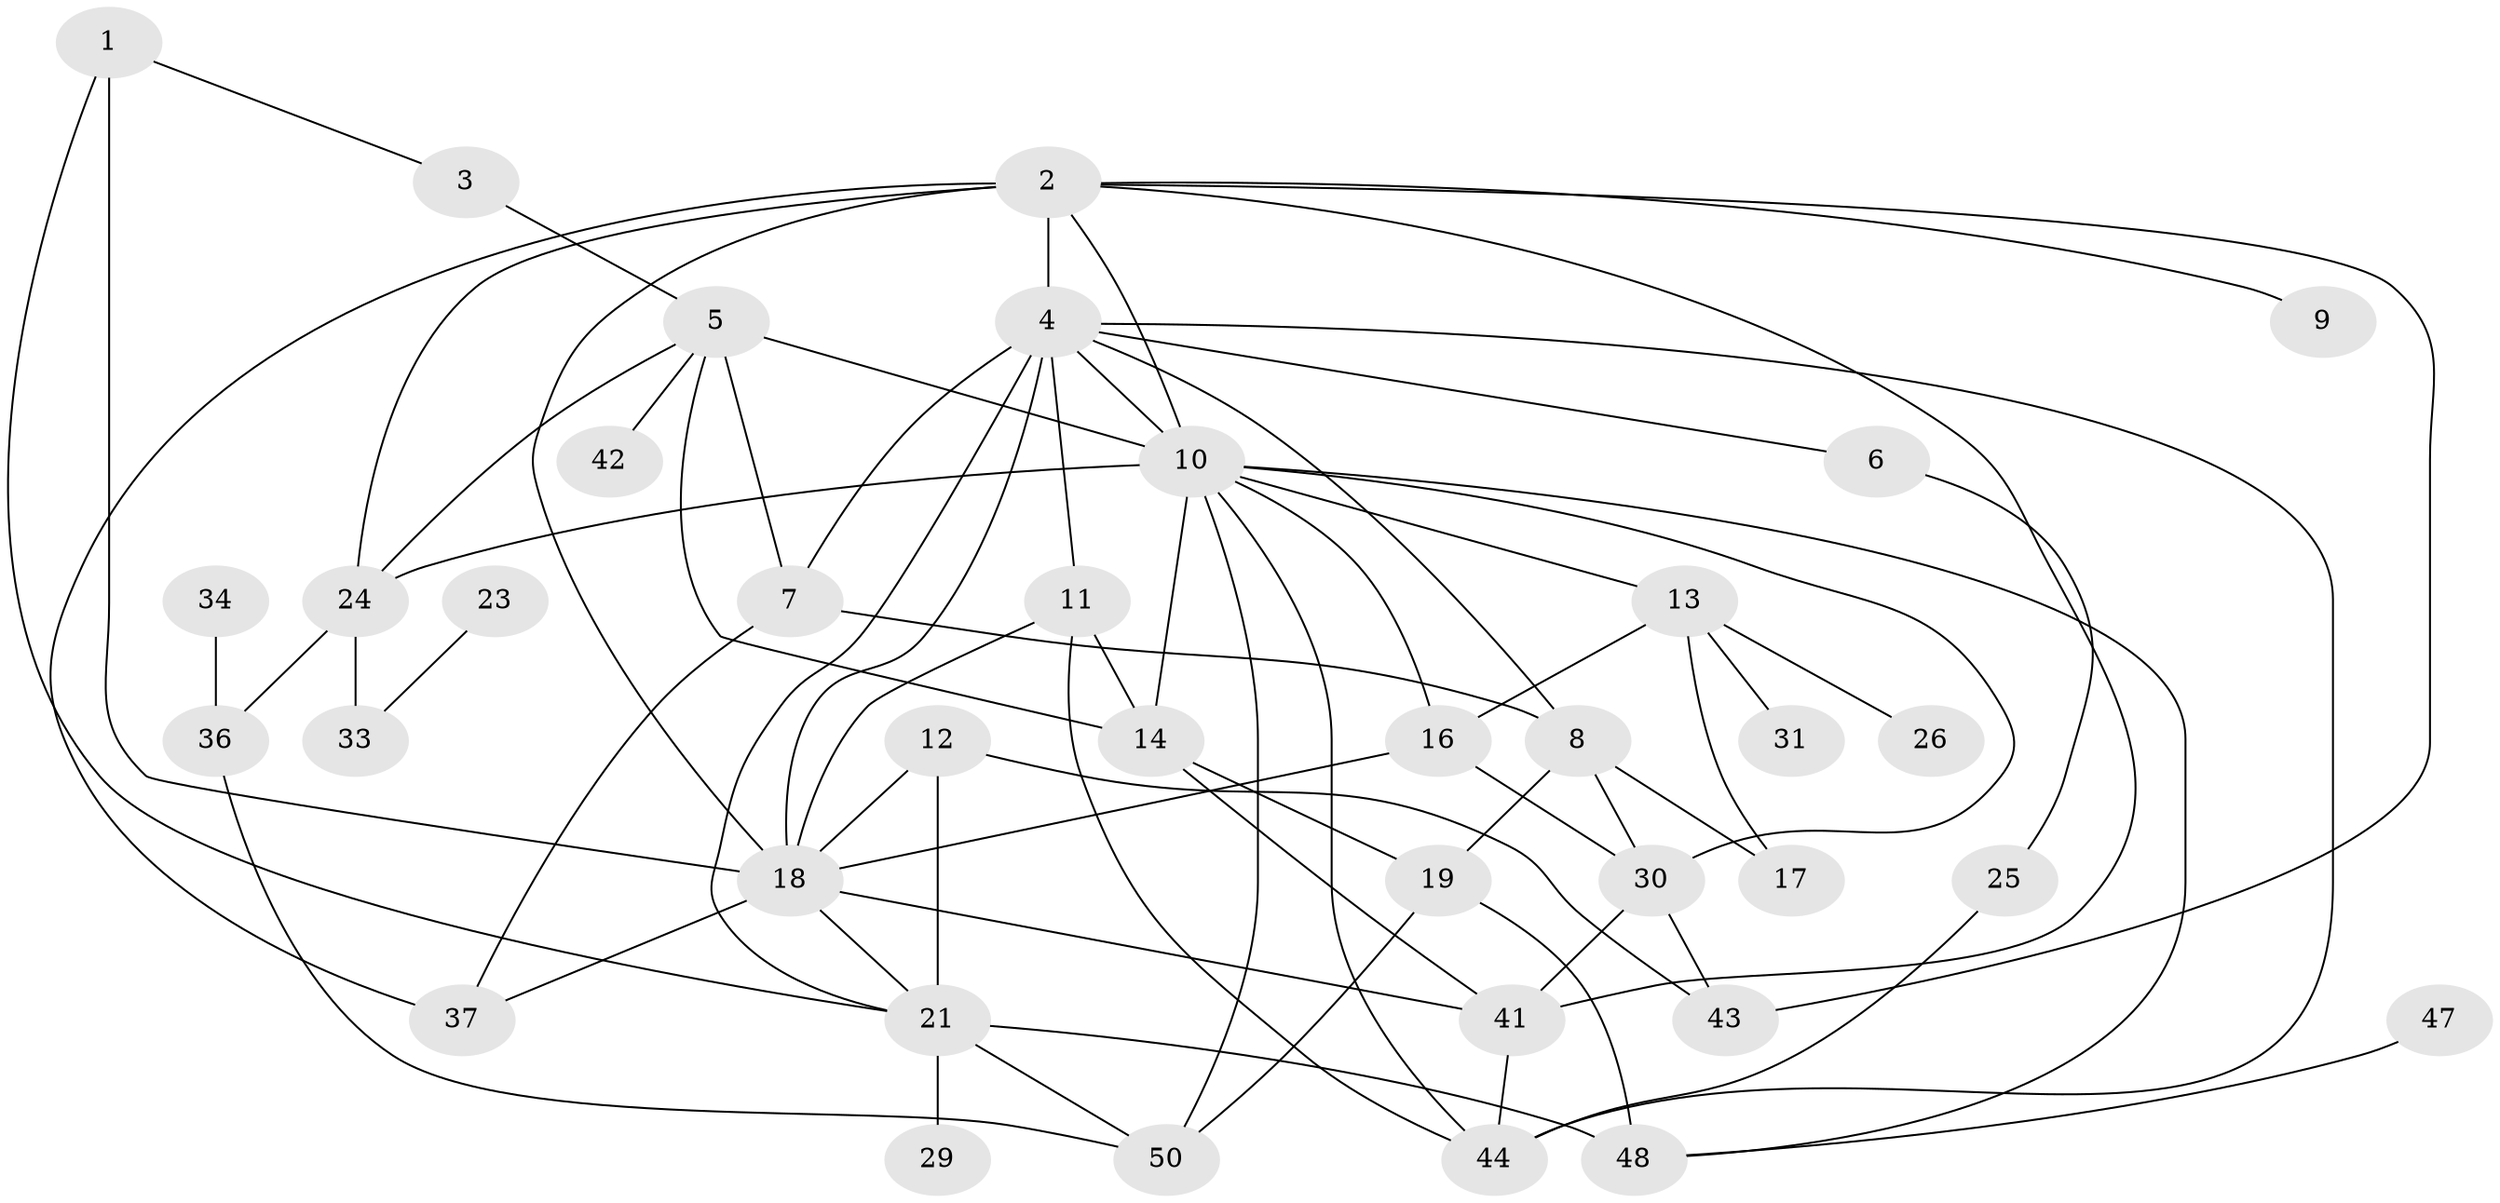 // original degree distribution, {1: 0.13131313131313133, 4: 0.1717171717171717, 5: 0.1111111111111111, 3: 0.15151515151515152, 2: 0.24242424242424243, 6: 0.050505050505050504, 0: 0.12121212121212122, 8: 0.010101010101010102, 7: 0.010101010101010102}
// Generated by graph-tools (version 1.1) at 2025/33/03/09/25 02:33:33]
// undirected, 37 vertices, 71 edges
graph export_dot {
graph [start="1"]
  node [color=gray90,style=filled];
  1;
  2;
  3;
  4;
  5;
  6;
  7;
  8;
  9;
  10;
  11;
  12;
  13;
  14;
  16;
  17;
  18;
  19;
  21;
  23;
  24;
  25;
  26;
  29;
  30;
  31;
  33;
  34;
  36;
  37;
  41;
  42;
  43;
  44;
  47;
  48;
  50;
  1 -- 3 [weight=1.0];
  1 -- 18 [weight=1.0];
  1 -- 21 [weight=1.0];
  2 -- 4 [weight=2.0];
  2 -- 9 [weight=1.0];
  2 -- 10 [weight=1.0];
  2 -- 18 [weight=3.0];
  2 -- 24 [weight=1.0];
  2 -- 37 [weight=1.0];
  2 -- 41 [weight=1.0];
  2 -- 43 [weight=1.0];
  3 -- 5 [weight=1.0];
  4 -- 6 [weight=1.0];
  4 -- 7 [weight=1.0];
  4 -- 8 [weight=1.0];
  4 -- 10 [weight=1.0];
  4 -- 11 [weight=1.0];
  4 -- 18 [weight=2.0];
  4 -- 21 [weight=1.0];
  4 -- 44 [weight=1.0];
  5 -- 7 [weight=1.0];
  5 -- 10 [weight=2.0];
  5 -- 14 [weight=1.0];
  5 -- 24 [weight=1.0];
  5 -- 42 [weight=1.0];
  6 -- 25 [weight=1.0];
  7 -- 8 [weight=2.0];
  7 -- 37 [weight=1.0];
  8 -- 17 [weight=1.0];
  8 -- 19 [weight=3.0];
  8 -- 30 [weight=2.0];
  10 -- 13 [weight=1.0];
  10 -- 14 [weight=3.0];
  10 -- 16 [weight=1.0];
  10 -- 24 [weight=1.0];
  10 -- 30 [weight=2.0];
  10 -- 44 [weight=1.0];
  10 -- 48 [weight=1.0];
  10 -- 50 [weight=1.0];
  11 -- 14 [weight=1.0];
  11 -- 18 [weight=1.0];
  11 -- 44 [weight=1.0];
  12 -- 18 [weight=2.0];
  12 -- 21 [weight=1.0];
  12 -- 43 [weight=1.0];
  13 -- 16 [weight=1.0];
  13 -- 17 [weight=1.0];
  13 -- 26 [weight=1.0];
  13 -- 31 [weight=1.0];
  14 -- 19 [weight=1.0];
  14 -- 41 [weight=3.0];
  16 -- 18 [weight=1.0];
  16 -- 30 [weight=1.0];
  18 -- 21 [weight=1.0];
  18 -- 37 [weight=1.0];
  18 -- 41 [weight=1.0];
  19 -- 48 [weight=1.0];
  19 -- 50 [weight=1.0];
  21 -- 29 [weight=1.0];
  21 -- 48 [weight=2.0];
  21 -- 50 [weight=1.0];
  23 -- 33 [weight=1.0];
  24 -- 33 [weight=1.0];
  24 -- 36 [weight=1.0];
  25 -- 44 [weight=1.0];
  30 -- 41 [weight=1.0];
  30 -- 43 [weight=1.0];
  34 -- 36 [weight=1.0];
  36 -- 50 [weight=1.0];
  41 -- 44 [weight=1.0];
  47 -- 48 [weight=1.0];
}
